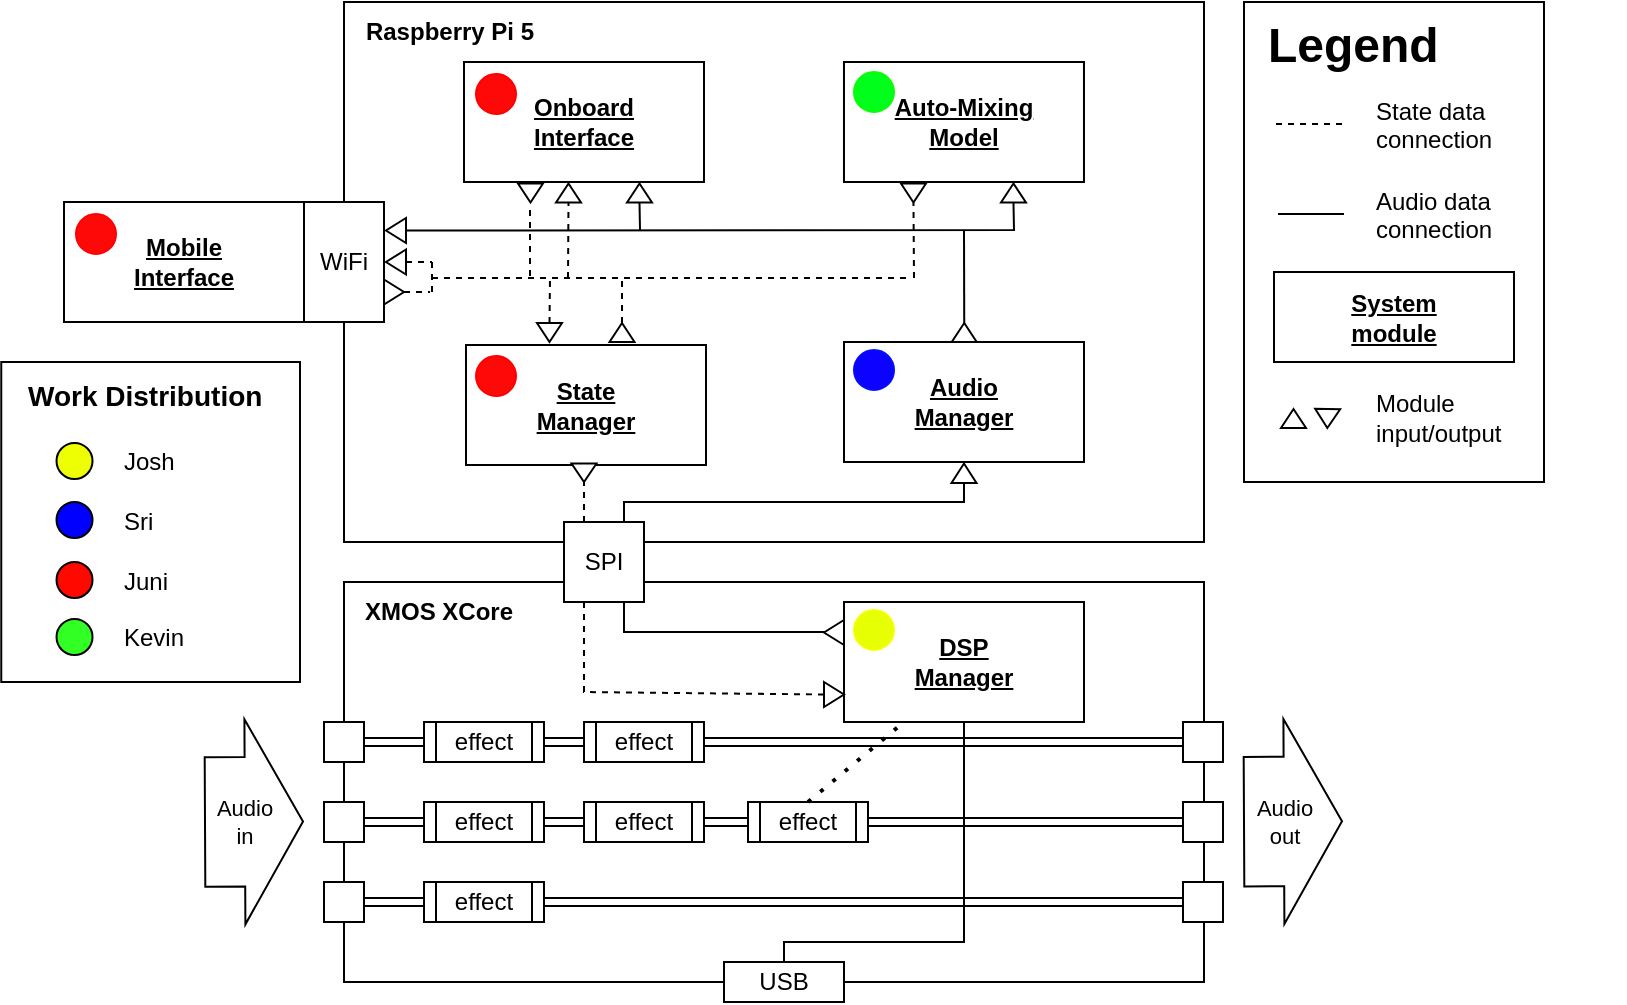 <mxfile version="24.8.2">
  <diagram name="Page-1" id="EfwDvr-h0QJoYLf9BSMS">
    <mxGraphModel dx="1257" dy="1747" grid="1" gridSize="10" guides="1" tooltips="1" connect="1" arrows="1" fold="1" page="1" pageScale="1" pageWidth="850" pageHeight="1100" math="0" shadow="0">
      <root>
        <mxCell id="0" />
        <mxCell id="1" parent="0" />
        <mxCell id="bO1hcC3LqvMLxOzVDt7A-1" value="" style="rounded=0;whiteSpace=wrap;html=1;" parent="1" vertex="1">
          <mxGeometry x="200" y="-30" width="430" height="270" as="geometry" />
        </mxCell>
        <mxCell id="bO1hcC3LqvMLxOzVDt7A-2" value="" style="rounded=0;whiteSpace=wrap;html=1;" parent="1" vertex="1">
          <mxGeometry x="200" y="260" width="430" height="200" as="geometry" />
        </mxCell>
        <mxCell id="bO1hcC3LqvMLxOzVDt7A-3" value="&lt;b&gt;&lt;u&gt;State&lt;/u&gt;&lt;/b&gt;&lt;div&gt;&lt;b&gt;&lt;u&gt;Manager&lt;/u&gt;&lt;/b&gt;&lt;/div&gt;" style="rounded=0;whiteSpace=wrap;html=1;" parent="1" vertex="1">
          <mxGeometry x="261" y="141.5" width="120" height="60" as="geometry" />
        </mxCell>
        <mxCell id="bO1hcC3LqvMLxOzVDt7A-4" value="effect" style="shape=process;whiteSpace=wrap;html=1;backgroundOutline=1;" parent="1" vertex="1">
          <mxGeometry x="240" y="330" width="60" height="20" as="geometry" />
        </mxCell>
        <mxCell id="bO1hcC3LqvMLxOzVDt7A-5" value="effect" style="shape=process;whiteSpace=wrap;html=1;backgroundOutline=1;" parent="1" vertex="1">
          <mxGeometry x="240" y="370" width="60" height="20" as="geometry" />
        </mxCell>
        <mxCell id="bO1hcC3LqvMLxOzVDt7A-6" value="effect" style="shape=process;whiteSpace=wrap;html=1;backgroundOutline=1;" parent="1" vertex="1">
          <mxGeometry x="240" y="410" width="60" height="20" as="geometry" />
        </mxCell>
        <mxCell id="bO1hcC3LqvMLxOzVDt7A-7" value="effect" style="shape=process;whiteSpace=wrap;html=1;backgroundOutline=1;" parent="1" vertex="1">
          <mxGeometry x="320" y="330" width="60" height="20" as="geometry" />
        </mxCell>
        <mxCell id="bO1hcC3LqvMLxOzVDt7A-8" value="effect" style="shape=process;whiteSpace=wrap;html=1;backgroundOutline=1;" parent="1" vertex="1">
          <mxGeometry x="402" y="370" width="60" height="20" as="geometry" />
        </mxCell>
        <mxCell id="bO1hcC3LqvMLxOzVDt7A-9" value="effect" style="shape=process;whiteSpace=wrap;html=1;backgroundOutline=1;" parent="1" vertex="1">
          <mxGeometry x="320" y="370" width="60" height="20" as="geometry" />
        </mxCell>
        <mxCell id="bO1hcC3LqvMLxOzVDt7A-10" value="" style="endArrow=none;html=1;rounded=0;entryX=0;entryY=0.5;entryDx=0;entryDy=0;shape=link;" parent="1" target="bO1hcC3LqvMLxOzVDt7A-4" edge="1">
          <mxGeometry width="50" height="50" relative="1" as="geometry">
            <mxPoint x="200" y="340" as="sourcePoint" />
            <mxPoint x="250" y="290" as="targetPoint" />
          </mxGeometry>
        </mxCell>
        <mxCell id="bO1hcC3LqvMLxOzVDt7A-11" value="" style="endArrow=none;html=1;rounded=0;entryX=0;entryY=0.5;entryDx=0;entryDy=0;shape=link;" parent="1" target="bO1hcC3LqvMLxOzVDt7A-7" edge="1">
          <mxGeometry width="50" height="50" relative="1" as="geometry">
            <mxPoint x="300" y="340" as="sourcePoint" />
            <mxPoint x="350" y="290" as="targetPoint" />
          </mxGeometry>
        </mxCell>
        <mxCell id="bO1hcC3LqvMLxOzVDt7A-13" value="" style="endArrow=none;html=1;rounded=0;entryX=0;entryY=0.5;entryDx=0;entryDy=0;shape=link;" parent="1" target="bO1hcC3LqvMLxOzVDt7A-5" edge="1">
          <mxGeometry width="50" height="50" relative="1" as="geometry">
            <mxPoint x="200" y="380" as="sourcePoint" />
            <mxPoint x="250" y="330" as="targetPoint" />
          </mxGeometry>
        </mxCell>
        <mxCell id="bO1hcC3LqvMLxOzVDt7A-14" value="" style="endArrow=none;html=1;rounded=0;entryX=0;entryY=0.5;entryDx=0;entryDy=0;shape=link;" parent="1" source="bO1hcC3LqvMLxOzVDt7A-22" target="bO1hcC3LqvMLxOzVDt7A-6" edge="1">
          <mxGeometry width="50" height="50" relative="1" as="geometry">
            <mxPoint x="200" y="420" as="sourcePoint" />
            <mxPoint x="250" y="370" as="targetPoint" />
          </mxGeometry>
        </mxCell>
        <mxCell id="bO1hcC3LqvMLxOzVDt7A-15" value="" style="endArrow=none;html=1;rounded=0;entryX=0;entryY=0.5;entryDx=0;entryDy=0;shape=link;" parent="1" target="bO1hcC3LqvMLxOzVDt7A-9" edge="1">
          <mxGeometry width="50" height="50" relative="1" as="geometry">
            <mxPoint x="300" y="380" as="sourcePoint" />
            <mxPoint x="350" y="330" as="targetPoint" />
          </mxGeometry>
        </mxCell>
        <mxCell id="bO1hcC3LqvMLxOzVDt7A-16" value="" style="endArrow=none;html=1;rounded=0;entryX=0;entryY=0.5;entryDx=0;entryDy=0;shape=link;" parent="1" target="bO1hcC3LqvMLxOzVDt7A-8" edge="1">
          <mxGeometry width="50" height="50" relative="1" as="geometry">
            <mxPoint x="380" y="380" as="sourcePoint" />
            <mxPoint x="430" y="330" as="targetPoint" />
          </mxGeometry>
        </mxCell>
        <mxCell id="bO1hcC3LqvMLxOzVDt7A-17" value="" style="endArrow=none;html=1;rounded=0;entryX=0;entryY=0.5;entryDx=0;entryDy=0;exitX=1;exitY=0.5;exitDx=0;exitDy=0;shape=link;" parent="1" source="bO1hcC3LqvMLxOzVDt7A-8" target="bO1hcC3LqvMLxOzVDt7A-28" edge="1">
          <mxGeometry width="50" height="50" relative="1" as="geometry">
            <mxPoint x="460" y="380" as="sourcePoint" />
            <mxPoint x="510" y="330" as="targetPoint" />
          </mxGeometry>
        </mxCell>
        <mxCell id="bO1hcC3LqvMLxOzVDt7A-18" value="" style="endArrow=none;html=1;rounded=0;entryX=0;entryY=0.5;entryDx=0;entryDy=0;exitX=1;exitY=0.5;exitDx=0;exitDy=0;shape=link;" parent="1" source="bO1hcC3LqvMLxOzVDt7A-6" target="bO1hcC3LqvMLxOzVDt7A-30" edge="1">
          <mxGeometry width="50" height="50" relative="1" as="geometry">
            <mxPoint x="530" y="430" as="sourcePoint" />
            <mxPoint x="580" y="380" as="targetPoint" />
          </mxGeometry>
        </mxCell>
        <mxCell id="bO1hcC3LqvMLxOzVDt7A-21" value="" style="rounded=0;whiteSpace=wrap;html=1;" parent="1" vertex="1">
          <mxGeometry x="190" y="330" width="20" height="20" as="geometry" />
        </mxCell>
        <mxCell id="bO1hcC3LqvMLxOzVDt7A-23" value="" style="rounded=0;whiteSpace=wrap;html=1;" parent="1" vertex="1">
          <mxGeometry x="190" y="370" width="20" height="20" as="geometry" />
        </mxCell>
        <mxCell id="bO1hcC3LqvMLxOzVDt7A-24" value="" style="endArrow=none;html=1;rounded=0;entryX=0;entryY=0.5;entryDx=0;entryDy=0;" parent="1" target="bO1hcC3LqvMLxOzVDt7A-22" edge="1">
          <mxGeometry width="50" height="50" relative="1" as="geometry">
            <mxPoint x="200" y="420" as="sourcePoint" />
            <mxPoint x="240" y="420" as="targetPoint" />
          </mxGeometry>
        </mxCell>
        <mxCell id="bO1hcC3LqvMLxOzVDt7A-22" value="" style="rounded=0;whiteSpace=wrap;html=1;" parent="1" vertex="1">
          <mxGeometry x="190" y="410" width="20" height="20" as="geometry" />
        </mxCell>
        <mxCell id="bO1hcC3LqvMLxOzVDt7A-25" value="" style="rounded=0;whiteSpace=wrap;html=1;" parent="1" vertex="1">
          <mxGeometry x="619.5" y="330" width="20" height="20" as="geometry" />
        </mxCell>
        <mxCell id="bO1hcC3LqvMLxOzVDt7A-28" value="" style="rounded=0;whiteSpace=wrap;html=1;" parent="1" vertex="1">
          <mxGeometry x="619.5" y="370" width="20" height="20" as="geometry" />
        </mxCell>
        <mxCell id="bO1hcC3LqvMLxOzVDt7A-30" value="" style="rounded=0;whiteSpace=wrap;html=1;" parent="1" vertex="1">
          <mxGeometry x="619.5" y="410" width="20" height="20" as="geometry" />
        </mxCell>
        <mxCell id="bO1hcC3LqvMLxOzVDt7A-31" value="" style="endArrow=none;html=1;rounded=0;entryX=0;entryY=0.5;entryDx=0;entryDy=0;exitX=1;exitY=0.5;exitDx=0;exitDy=0;shape=link;" parent="1" source="bO1hcC3LqvMLxOzVDt7A-7" target="bO1hcC3LqvMLxOzVDt7A-25" edge="1">
          <mxGeometry width="50" height="50" relative="1" as="geometry">
            <mxPoint x="425" y="339.7" as="sourcePoint" />
            <mxPoint x="603" y="339.7" as="targetPoint" />
          </mxGeometry>
        </mxCell>
        <mxCell id="bO1hcC3LqvMLxOzVDt7A-32" value="" style="shape=flexArrow;endArrow=classic;html=1;rounded=0;endWidth=36.78;endSize=9.348;width=64.762;" parent="1" edge="1">
          <mxGeometry width="50" height="50" relative="1" as="geometry">
            <mxPoint x="130" y="380" as="sourcePoint" />
            <mxPoint x="180" y="379.76" as="targetPoint" />
          </mxGeometry>
        </mxCell>
        <mxCell id="bO1hcC3LqvMLxOzVDt7A-35" value="Audio&lt;br&gt;in" style="edgeLabel;html=1;align=center;verticalAlign=middle;resizable=0;points=[];" parent="bO1hcC3LqvMLxOzVDt7A-32" vertex="1" connectable="0">
          <mxGeometry x="0.024" y="7" relative="1" as="geometry">
            <mxPoint x="-6" y="7" as="offset" />
          </mxGeometry>
        </mxCell>
        <mxCell id="bO1hcC3LqvMLxOzVDt7A-33" value="" style="shape=flexArrow;endArrow=classic;html=1;rounded=0;endWidth=36.78;endSize=9.348;width=64.762;" parent="1" edge="1">
          <mxGeometry width="50" height="50" relative="1" as="geometry">
            <mxPoint x="649.5" y="379.84" as="sourcePoint" />
            <mxPoint x="699.5" y="379.6" as="targetPoint" />
          </mxGeometry>
        </mxCell>
        <mxCell id="bO1hcC3LqvMLxOzVDt7A-36" value="Audio&lt;div&gt;out&lt;/div&gt;" style="edgeLabel;html=1;align=center;verticalAlign=middle;resizable=0;points=[];" parent="bO1hcC3LqvMLxOzVDt7A-33" vertex="1" connectable="0">
          <mxGeometry x="-0.489" y="12" relative="1" as="geometry">
            <mxPoint x="7" y="12" as="offset" />
          </mxGeometry>
        </mxCell>
        <mxCell id="bO1hcC3LqvMLxOzVDt7A-34" value="USB" style="rounded=0;whiteSpace=wrap;html=1;" parent="1" vertex="1">
          <mxGeometry x="390" y="450" width="60" height="20" as="geometry" />
        </mxCell>
        <mxCell id="bO1hcC3LqvMLxOzVDt7A-39" value="&lt;b&gt;&lt;u&gt;Audio&lt;/u&gt;&lt;/b&gt;&lt;div&gt;&lt;b&gt;&lt;u&gt;Manager&lt;/u&gt;&lt;/b&gt;&lt;/div&gt;" style="rounded=0;whiteSpace=wrap;html=1;" parent="1" vertex="1">
          <mxGeometry x="450" y="140" width="120" height="60" as="geometry" />
        </mxCell>
        <mxCell id="bO1hcC3LqvMLxOzVDt7A-40" value="WiFi" style="rounded=0;whiteSpace=wrap;html=1;" parent="1" vertex="1">
          <mxGeometry x="180" y="70" width="40" height="60" as="geometry" />
        </mxCell>
        <mxCell id="bO1hcC3LqvMLxOzVDt7A-41" value="&lt;b&gt;&lt;u&gt;Mobile&lt;br&gt;Interface&lt;/u&gt;&lt;/b&gt;" style="rounded=0;whiteSpace=wrap;html=1;" parent="1" vertex="1">
          <mxGeometry x="60" y="70" width="120" height="60" as="geometry" />
        </mxCell>
        <mxCell id="bO1hcC3LqvMLxOzVDt7A-42" value="&lt;b&gt;&lt;u&gt;Onboard&lt;br&gt;Interface&lt;/u&gt;&lt;/b&gt;" style="rounded=0;whiteSpace=wrap;html=1;" parent="1" vertex="1">
          <mxGeometry x="260" width="120" height="60" as="geometry" />
        </mxCell>
        <mxCell id="bO1hcC3LqvMLxOzVDt7A-44" value="&lt;b&gt;&lt;u&gt;DSP&lt;br&gt;Manager&lt;/u&gt;&lt;/b&gt;" style="rounded=0;whiteSpace=wrap;html=1;" parent="1" vertex="1">
          <mxGeometry x="450" y="270" width="120" height="60" as="geometry" />
        </mxCell>
        <mxCell id="bO1hcC3LqvMLxOzVDt7A-46" value="" style="endArrow=none;dashed=1;html=1;dashPattern=1 3;strokeWidth=2;rounded=0;entryX=0.25;entryY=1;entryDx=0;entryDy=0;exitX=0.5;exitY=0;exitDx=0;exitDy=0;" parent="1" source="bO1hcC3LqvMLxOzVDt7A-8" target="bO1hcC3LqvMLxOzVDt7A-44" edge="1">
          <mxGeometry width="50" height="50" relative="1" as="geometry">
            <mxPoint x="430" y="370" as="sourcePoint" />
            <mxPoint x="480" y="320" as="targetPoint" />
          </mxGeometry>
        </mxCell>
        <mxCell id="bO1hcC3LqvMLxOzVDt7A-49" value="SPI" style="rounded=0;whiteSpace=wrap;html=1;" parent="1" vertex="1">
          <mxGeometry x="310" y="230" width="40" height="40" as="geometry" />
        </mxCell>
        <mxCell id="bO1hcC3LqvMLxOzVDt7A-52" value="" style="endArrow=none;html=1;rounded=0;exitX=0.5;exitY=0;exitDx=0;exitDy=0;" parent="1" source="bO1hcC3LqvMLxOzVDt7A-34" edge="1">
          <mxGeometry width="50" height="50" relative="1" as="geometry">
            <mxPoint x="460" y="380" as="sourcePoint" />
            <mxPoint x="510" y="330" as="targetPoint" />
            <Array as="points">
              <mxPoint x="420" y="440" />
              <mxPoint x="510" y="440" />
            </Array>
          </mxGeometry>
        </mxCell>
        <mxCell id="bO1hcC3LqvMLxOzVDt7A-55" value="" style="endArrow=none;dashed=1;html=1;rounded=0;exitX=0.25;exitY=0;exitDx=0;exitDy=0;entryX=1;entryY=0.5;entryDx=0;entryDy=0;" parent="1" source="bO1hcC3LqvMLxOzVDt7A-49" target="bO1hcC3LqvMLxOzVDt7A-63" edge="1">
          <mxGeometry width="50" height="50" relative="1" as="geometry">
            <mxPoint x="270" y="270" as="sourcePoint" />
            <mxPoint x="320" y="220" as="targetPoint" />
          </mxGeometry>
        </mxCell>
        <mxCell id="bO1hcC3LqvMLxOzVDt7A-56" value="" style="endArrow=none;dashed=1;html=1;rounded=0;exitX=0;exitY=0.5;exitDx=0;exitDy=0;" parent="1" source="bO1hcC3LqvMLxOzVDt7A-61" edge="1">
          <mxGeometry width="50" height="50" relative="1" as="geometry">
            <mxPoint x="270" y="320" as="sourcePoint" />
            <mxPoint x="320" y="270" as="targetPoint" />
            <Array as="points">
              <mxPoint x="320" y="315" />
            </Array>
          </mxGeometry>
        </mxCell>
        <mxCell id="bO1hcC3LqvMLxOzVDt7A-57" value="" style="endArrow=none;html=1;rounded=0;exitX=0;exitY=0.25;exitDx=0;exitDy=0;" parent="1" source="bO1hcC3LqvMLxOzVDt7A-44" edge="1">
          <mxGeometry width="50" height="50" relative="1" as="geometry">
            <mxPoint x="290" y="320" as="sourcePoint" />
            <mxPoint x="340" y="270" as="targetPoint" />
            <Array as="points">
              <mxPoint x="340" y="285" />
            </Array>
          </mxGeometry>
        </mxCell>
        <mxCell id="bO1hcC3LqvMLxOzVDt7A-61" value="" style="triangle;whiteSpace=wrap;html=1;rotation=0;" parent="1" vertex="1">
          <mxGeometry x="440" y="310" width="10" height="12.5" as="geometry" />
        </mxCell>
        <mxCell id="bO1hcC3LqvMLxOzVDt7A-63" value="" style="triangle;whiteSpace=wrap;html=1;rotation=90;" parent="1" vertex="1">
          <mxGeometry x="315.38" y="199.12" width="9.25" height="12.5" as="geometry" />
        </mxCell>
        <mxCell id="bO1hcC3LqvMLxOzVDt7A-64" value="" style="triangle;whiteSpace=wrap;html=1;rotation=-90;" parent="1" vertex="1">
          <mxGeometry x="505.12" y="199.37" width="9.75" height="12.5" as="geometry" />
        </mxCell>
        <mxCell id="bO1hcC3LqvMLxOzVDt7A-65" value="" style="endArrow=none;html=1;rounded=0;entryX=0;entryY=0.5;entryDx=0;entryDy=0;exitX=0.75;exitY=0;exitDx=0;exitDy=0;" parent="1" source="bO1hcC3LqvMLxOzVDt7A-49" target="bO1hcC3LqvMLxOzVDt7A-64" edge="1">
          <mxGeometry width="50" height="50" relative="1" as="geometry">
            <mxPoint x="390" y="230" as="sourcePoint" />
            <mxPoint x="440" y="180" as="targetPoint" />
            <Array as="points">
              <mxPoint x="340" y="220" />
              <mxPoint x="510" y="220" />
            </Array>
          </mxGeometry>
        </mxCell>
        <mxCell id="bO1hcC3LqvMLxOzVDt7A-67" value="" style="triangle;whiteSpace=wrap;html=1;rotation=-90;" parent="1" vertex="1">
          <mxGeometry x="307.5" y="59.25" width="9.5" height="12.5" as="geometry" />
        </mxCell>
        <mxCell id="bO1hcC3LqvMLxOzVDt7A-71" value="" style="triangle;whiteSpace=wrap;html=1;rotation=90;" parent="1" vertex="1">
          <mxGeometry x="288.5" y="59.25" width="9.5" height="12.5" as="geometry" />
        </mxCell>
        <mxCell id="bO1hcC3LqvMLxOzVDt7A-72" value="" style="triangle;whiteSpace=wrap;html=1;rotation=-90;" parent="1" vertex="1">
          <mxGeometry x="343" y="59.25" width="9.5" height="12.5" as="geometry" />
        </mxCell>
        <mxCell id="bO1hcC3LqvMLxOzVDt7A-73" value="&lt;b&gt;&lt;u&gt;Auto-Mixing&lt;/u&gt;&lt;/b&gt;&lt;div&gt;&lt;b&gt;&lt;u&gt;Model&lt;/u&gt;&lt;/b&gt;&lt;/div&gt;" style="rounded=0;whiteSpace=wrap;html=1;" parent="1" vertex="1">
          <mxGeometry x="449.99" width="120" height="60" as="geometry" />
        </mxCell>
        <mxCell id="bO1hcC3LqvMLxOzVDt7A-74" value="" style="triangle;whiteSpace=wrap;html=1;rotation=-90;" parent="1" vertex="1">
          <mxGeometry x="529.99" y="59.25" width="9.5" height="12.5" as="geometry" />
        </mxCell>
        <mxCell id="bO1hcC3LqvMLxOzVDt7A-75" value="" style="triangle;whiteSpace=wrap;html=1;rotation=90;" parent="1" vertex="1">
          <mxGeometry x="479.99" y="59.25" width="9.5" height="12.5" as="geometry" />
        </mxCell>
        <mxCell id="bO1hcC3LqvMLxOzVDt7A-77" value="" style="triangle;whiteSpace=wrap;html=1;rotation=-180;" parent="1" vertex="1">
          <mxGeometry x="440" y="279" width="10" height="12.5" as="geometry" />
        </mxCell>
        <mxCell id="bO1hcC3LqvMLxOzVDt7A-81" value="" style="triangle;whiteSpace=wrap;html=1;rotation=0;" parent="1" vertex="1">
          <mxGeometry x="220" y="108.75" width="10" height="12.5" as="geometry" />
        </mxCell>
        <mxCell id="bO1hcC3LqvMLxOzVDt7A-82" value="" style="triangle;whiteSpace=wrap;html=1;rotation=-180;" parent="1" vertex="1">
          <mxGeometry x="221" y="78" width="10" height="12.5" as="geometry" />
        </mxCell>
        <mxCell id="bO1hcC3LqvMLxOzVDt7A-83" value="" style="triangle;whiteSpace=wrap;html=1;rotation=-180;" parent="1" vertex="1">
          <mxGeometry x="221" y="93.75" width="10" height="12.5" as="geometry" />
        </mxCell>
        <mxCell id="bO1hcC3LqvMLxOzVDt7A-84" value="" style="endArrow=none;dashed=1;html=1;rounded=0;" parent="1" edge="1">
          <mxGeometry width="50" height="50" relative="1" as="geometry">
            <mxPoint x="244" y="108" as="sourcePoint" />
            <mxPoint x="483" y="108" as="targetPoint" />
          </mxGeometry>
        </mxCell>
        <mxCell id="bO1hcC3LqvMLxOzVDt7A-85" value="" style="triangle;whiteSpace=wrap;html=1;rotation=-90;" parent="1" vertex="1">
          <mxGeometry x="334.25" y="129" width="9.5" height="12.5" as="geometry" />
        </mxCell>
        <mxCell id="bO1hcC3LqvMLxOzVDt7A-86" value="" style="triangle;whiteSpace=wrap;html=1;rotation=90;" parent="1" vertex="1">
          <mxGeometry x="298" y="129" width="9.5" height="12.5" as="geometry" />
        </mxCell>
        <mxCell id="bO1hcC3LqvMLxOzVDt7A-87" value="" style="triangle;whiteSpace=wrap;html=1;rotation=-90;" parent="1" vertex="1">
          <mxGeometry x="505.37" y="129" width="9.5" height="12.5" as="geometry" />
        </mxCell>
        <mxCell id="bO1hcC3LqvMLxOzVDt7A-88" value="" style="endArrow=none;html=1;rounded=0;exitX=0;exitY=0.5;exitDx=0;exitDy=0;entryX=0;entryY=0.5;entryDx=0;entryDy=0;" parent="1" source="bO1hcC3LqvMLxOzVDt7A-82" target="bO1hcC3LqvMLxOzVDt7A-74" edge="1">
          <mxGeometry width="50" height="50" relative="1" as="geometry">
            <mxPoint x="240" y="90" as="sourcePoint" />
            <mxPoint x="290" y="40" as="targetPoint" />
            <Array as="points">
              <mxPoint x="535" y="84" />
            </Array>
          </mxGeometry>
        </mxCell>
        <mxCell id="bO1hcC3LqvMLxOzVDt7A-90" value="" style="endArrow=none;html=1;rounded=0;exitX=1;exitY=0.5;exitDx=0;exitDy=0;" parent="1" source="bO1hcC3LqvMLxOzVDt7A-87" edge="1">
          <mxGeometry width="50" height="50" relative="1" as="geometry">
            <mxPoint x="550" y="120" as="sourcePoint" />
            <mxPoint x="510" y="84" as="targetPoint" />
          </mxGeometry>
        </mxCell>
        <mxCell id="bO1hcC3LqvMLxOzVDt7A-91" value="" style="endArrow=none;html=1;rounded=0;entryX=0;entryY=0.5;entryDx=0;entryDy=0;" parent="1" target="bO1hcC3LqvMLxOzVDt7A-72" edge="1">
          <mxGeometry width="50" height="50" relative="1" as="geometry">
            <mxPoint x="348" y="84" as="sourcePoint" />
            <mxPoint x="350" y="70" as="targetPoint" />
          </mxGeometry>
        </mxCell>
        <mxCell id="bO1hcC3LqvMLxOzVDt7A-92" value="" style="endArrow=none;dashed=1;html=1;rounded=0;entryX=1;entryY=0.5;entryDx=0;entryDy=0;" parent="1" target="bO1hcC3LqvMLxOzVDt7A-75" edge="1">
          <mxGeometry width="50" height="50" relative="1" as="geometry">
            <mxPoint x="485" y="108" as="sourcePoint" />
            <mxPoint x="490" y="70" as="targetPoint" />
          </mxGeometry>
        </mxCell>
        <mxCell id="bO1hcC3LqvMLxOzVDt7A-94" value="" style="endArrow=none;dashed=1;html=1;rounded=0;exitX=0;exitY=0.5;exitDx=0;exitDy=0;" parent="1" source="bO1hcC3LqvMLxOzVDt7A-86" edge="1">
          <mxGeometry width="50" height="50" relative="1" as="geometry">
            <mxPoint x="260" y="160" as="sourcePoint" />
            <mxPoint x="303" y="108" as="targetPoint" />
          </mxGeometry>
        </mxCell>
        <mxCell id="bO1hcC3LqvMLxOzVDt7A-95" value="" style="endArrow=none;dashed=1;html=1;rounded=0;exitX=1;exitY=0.5;exitDx=0;exitDy=0;" parent="1" source="bO1hcC3LqvMLxOzVDt7A-85" edge="1">
          <mxGeometry width="50" height="50" relative="1" as="geometry">
            <mxPoint x="360" y="130" as="sourcePoint" />
            <mxPoint x="339" y="109" as="targetPoint" />
          </mxGeometry>
        </mxCell>
        <mxCell id="bO1hcC3LqvMLxOzVDt7A-96" value="" style="endArrow=none;dashed=1;html=1;rounded=0;exitX=0;exitY=0.5;exitDx=0;exitDy=0;" parent="1" source="bO1hcC3LqvMLxOzVDt7A-83" edge="1">
          <mxGeometry width="50" height="50" relative="1" as="geometry">
            <mxPoint x="250" y="130" as="sourcePoint" />
            <mxPoint x="244" y="100" as="targetPoint" />
          </mxGeometry>
        </mxCell>
        <mxCell id="bO1hcC3LqvMLxOzVDt7A-97" value="" style="endArrow=none;dashed=1;html=1;rounded=0;exitX=1;exitY=0.5;exitDx=0;exitDy=0;" parent="1" source="bO1hcC3LqvMLxOzVDt7A-81" edge="1">
          <mxGeometry width="50" height="50" relative="1" as="geometry">
            <mxPoint x="250" y="150" as="sourcePoint" />
            <mxPoint x="243" y="115" as="targetPoint" />
          </mxGeometry>
        </mxCell>
        <mxCell id="bO1hcC3LqvMLxOzVDt7A-98" value="" style="endArrow=none;dashed=1;html=1;rounded=0;" parent="1" edge="1">
          <mxGeometry width="50" height="50" relative="1" as="geometry">
            <mxPoint x="244" y="100" as="sourcePoint" />
            <mxPoint x="244" y="115" as="targetPoint" />
          </mxGeometry>
        </mxCell>
        <mxCell id="bO1hcC3LqvMLxOzVDt7A-99" value="" style="endArrow=none;dashed=1;html=1;rounded=0;" parent="1" edge="1">
          <mxGeometry width="50" height="50" relative="1" as="geometry">
            <mxPoint x="293" y="107" as="sourcePoint" />
            <mxPoint x="293" y="71" as="targetPoint" />
          </mxGeometry>
        </mxCell>
        <mxCell id="bO1hcC3LqvMLxOzVDt7A-100" value="" style="endArrow=none;dashed=1;html=1;rounded=0;entryX=0;entryY=0.5;entryDx=0;entryDy=0;" parent="1" target="bO1hcC3LqvMLxOzVDt7A-67" edge="1">
          <mxGeometry width="50" height="50" relative="1" as="geometry">
            <mxPoint x="312" y="108" as="sourcePoint" />
            <mxPoint x="350" y="90" as="targetPoint" />
          </mxGeometry>
        </mxCell>
        <mxCell id="bO1hcC3LqvMLxOzVDt7A-101" value="" style="rounded=0;whiteSpace=wrap;html=1;" parent="1" vertex="1">
          <mxGeometry x="650" y="-30" width="150" height="240" as="geometry" />
        </mxCell>
        <mxCell id="bO1hcC3LqvMLxOzVDt7A-104" value="&lt;b&gt;Raspberry Pi 5&lt;/b&gt;" style="text;html=1;align=center;verticalAlign=middle;whiteSpace=wrap;rounded=0;" parent="1" vertex="1">
          <mxGeometry x="180.63" y="-30" width="144" height="30" as="geometry" />
        </mxCell>
        <mxCell id="bO1hcC3LqvMLxOzVDt7A-105" value="&lt;b&gt;XMOS XCore&lt;/b&gt;" style="text;html=1;align=center;verticalAlign=middle;whiteSpace=wrap;rounded=0;" parent="1" vertex="1">
          <mxGeometry x="178" y="260" width="139" height="30" as="geometry" />
        </mxCell>
        <mxCell id="bO1hcC3LqvMLxOzVDt7A-106" value="&lt;h1 style=&quot;margin-top: 0px;&quot;&gt;Legend&lt;/h1&gt;" style="text;html=1;whiteSpace=wrap;overflow=hidden;rounded=0;" parent="1" vertex="1">
          <mxGeometry x="660" y="-29.5" width="180" height="120" as="geometry" />
        </mxCell>
        <mxCell id="bO1hcC3LqvMLxOzVDt7A-107" value="" style="endArrow=none;dashed=1;html=1;rounded=0;" parent="1" edge="1">
          <mxGeometry width="50" height="50" relative="1" as="geometry">
            <mxPoint x="666" y="31" as="sourcePoint" />
            <mxPoint x="701" y="31" as="targetPoint" />
          </mxGeometry>
        </mxCell>
        <mxCell id="bO1hcC3LqvMLxOzVDt7A-108" value="State data&lt;br&gt;connection" style="text;strokeColor=none;fillColor=none;align=left;verticalAlign=middle;spacingLeft=4;spacingRight=4;overflow=hidden;points=[[0,0.5],[1,0.5]];portConstraint=eastwest;rotatable=0;whiteSpace=wrap;html=1;" parent="1" vertex="1">
          <mxGeometry x="710" y="15" width="80" height="30" as="geometry" />
        </mxCell>
        <mxCell id="bO1hcC3LqvMLxOzVDt7A-109" value="" style="endArrow=none;html=1;rounded=0;" parent="1" edge="1">
          <mxGeometry width="50" height="50" relative="1" as="geometry">
            <mxPoint x="667" y="76" as="sourcePoint" />
            <mxPoint x="700" y="76" as="targetPoint" />
          </mxGeometry>
        </mxCell>
        <mxCell id="bO1hcC3LqvMLxOzVDt7A-110" value="Audio data&lt;br&gt;connection" style="text;strokeColor=none;fillColor=none;align=left;verticalAlign=middle;spacingLeft=4;spacingRight=4;overflow=hidden;points=[[0,0.5],[1,0.5]];portConstraint=eastwest;rotatable=0;whiteSpace=wrap;html=1;" parent="1" vertex="1">
          <mxGeometry x="710" y="60" width="80" height="30" as="geometry" />
        </mxCell>
        <mxCell id="bO1hcC3LqvMLxOzVDt7A-113" value="&lt;b&gt;&lt;u&gt;System&lt;/u&gt;&lt;/b&gt;&lt;div&gt;&lt;b&gt;&lt;u&gt;module&lt;/u&gt;&lt;/b&gt;&lt;/div&gt;" style="rounded=0;whiteSpace=wrap;html=1;" parent="1" vertex="1">
          <mxGeometry x="665" y="105" width="120" height="45" as="geometry" />
        </mxCell>
        <mxCell id="bO1hcC3LqvMLxOzVDt7A-115" value="" style="triangle;whiteSpace=wrap;html=1;rotation=-90;" parent="1" vertex="1">
          <mxGeometry x="670" y="172" width="9.5" height="12.5" as="geometry" />
        </mxCell>
        <mxCell id="bO1hcC3LqvMLxOzVDt7A-116" value="" style="triangle;whiteSpace=wrap;html=1;rotation=91;" parent="1" vertex="1">
          <mxGeometry x="687" y="172" width="9.5" height="12.5" as="geometry" />
        </mxCell>
        <mxCell id="bO1hcC3LqvMLxOzVDt7A-118" value="Module input/output" style="text;strokeColor=none;fillColor=none;align=left;verticalAlign=middle;spacingLeft=4;spacingRight=4;overflow=hidden;points=[[0,0.5],[1,0.5]];portConstraint=eastwest;rotatable=0;whiteSpace=wrap;html=1;" parent="1" vertex="1">
          <mxGeometry x="710" y="156.5" width="80" height="43.5" as="geometry" />
        </mxCell>
        <mxCell id="bO1hcC3LqvMLxOzVDt7A-119" value="" style="ellipse;whiteSpace=wrap;html=1;aspect=fixed;strokeColor=#FF0000;fillColor=#FF0808;" parent="1" vertex="1">
          <mxGeometry x="66" y="76" width="20" height="20" as="geometry" />
        </mxCell>
        <mxCell id="bO1hcC3LqvMLxOzVDt7A-120" value="" style="ellipse;whiteSpace=wrap;html=1;aspect=fixed;strokeColor=#FF0000;fillColor=#FF0808;" parent="1" vertex="1">
          <mxGeometry x="266" y="6" width="20" height="20" as="geometry" />
        </mxCell>
        <mxCell id="bO1hcC3LqvMLxOzVDt7A-122" value="" style="ellipse;whiteSpace=wrap;html=1;aspect=fixed;strokeColor=#FF0000;fillColor=#FF0808;" parent="1" vertex="1">
          <mxGeometry x="266" y="147" width="20" height="20" as="geometry" />
        </mxCell>
        <mxCell id="bO1hcC3LqvMLxOzVDt7A-123" value="" style="ellipse;whiteSpace=wrap;html=1;aspect=fixed;strokeColor=#050DFF;fillColor=#0B03FF;" parent="1" vertex="1">
          <mxGeometry x="455" y="144" width="20" height="20" as="geometry" />
        </mxCell>
        <mxCell id="bO1hcC3LqvMLxOzVDt7A-124" value="" style="ellipse;whiteSpace=wrap;html=1;aspect=fixed;strokeColor=#09FF00;fillColor=#00FF1A;" parent="1" vertex="1">
          <mxGeometry x="455" y="5" width="20" height="20" as="geometry" />
        </mxCell>
        <mxCell id="bO1hcC3LqvMLxOzVDt7A-125" value="" style="ellipse;whiteSpace=wrap;html=1;aspect=fixed;strokeColor=#F7FF00;fillColor=#E6FF03;" parent="1" vertex="1">
          <mxGeometry x="455" y="274" width="20" height="20" as="geometry" />
        </mxCell>
        <mxCell id="2rKTPZ6Cr9pdh6A0BGRH-1" value="" style="rounded=0;whiteSpace=wrap;html=1;" vertex="1" parent="1">
          <mxGeometry x="28.63" y="150" width="149.37" height="160" as="geometry" />
        </mxCell>
        <mxCell id="2rKTPZ6Cr9pdh6A0BGRH-2" value="&lt;h1 style=&quot;margin-top: 0px;&quot;&gt;&lt;font style=&quot;font-size: 14px;&quot;&gt;Work Distribution&lt;br&gt;&lt;/font&gt;&lt;br&gt;&lt;/h1&gt;" style="text;html=1;whiteSpace=wrap;overflow=hidden;rounded=0;" vertex="1" parent="1">
          <mxGeometry x="40.0" y="143.25" width="150" height="70" as="geometry" />
        </mxCell>
        <mxCell id="2rKTPZ6Cr9pdh6A0BGRH-3" value="" style="ellipse;whiteSpace=wrap;html=1;aspect=fixed;fillColor=#EEFF03;" vertex="1" parent="1">
          <mxGeometry x="56.26" y="190.5" width="18" height="18" as="geometry" />
        </mxCell>
        <mxCell id="2rKTPZ6Cr9pdh6A0BGRH-4" value="" style="ellipse;whiteSpace=wrap;html=1;aspect=fixed;fillColor=#0000FF;" vertex="1" parent="1">
          <mxGeometry x="56.26" y="220" width="18" height="18" as="geometry" />
        </mxCell>
        <mxCell id="2rKTPZ6Cr9pdh6A0BGRH-5" value="" style="ellipse;whiteSpace=wrap;html=1;aspect=fixed;fillColor=#FF0800;" vertex="1" parent="1">
          <mxGeometry x="56.26" y="250" width="18" height="18" as="geometry" />
        </mxCell>
        <mxCell id="2rKTPZ6Cr9pdh6A0BGRH-6" value="Josh" style="text;strokeColor=none;fillColor=none;align=left;verticalAlign=middle;spacingLeft=4;spacingRight=4;overflow=hidden;points=[[0,0.5],[1,0.5]];portConstraint=eastwest;rotatable=0;whiteSpace=wrap;html=1;" vertex="1" parent="1">
          <mxGeometry x="84.26" y="184.5" width="80" height="30" as="geometry" />
        </mxCell>
        <mxCell id="2rKTPZ6Cr9pdh6A0BGRH-7" value="Sri" style="text;strokeColor=none;fillColor=none;align=left;verticalAlign=middle;spacingLeft=4;spacingRight=4;overflow=hidden;points=[[0,0.5],[1,0.5]];portConstraint=eastwest;rotatable=0;whiteSpace=wrap;html=1;" vertex="1" parent="1">
          <mxGeometry x="84.26" y="214.5" width="80" height="30" as="geometry" />
        </mxCell>
        <mxCell id="2rKTPZ6Cr9pdh6A0BGRH-8" value="Juni" style="text;strokeColor=none;fillColor=none;align=left;verticalAlign=middle;spacingLeft=4;spacingRight=4;overflow=hidden;points=[[0,0.5],[1,0.5]];portConstraint=eastwest;rotatable=0;whiteSpace=wrap;html=1;" vertex="1" parent="1">
          <mxGeometry x="84.26" y="244.5" width="80" height="30" as="geometry" />
        </mxCell>
        <mxCell id="2rKTPZ6Cr9pdh6A0BGRH-9" value="" style="ellipse;whiteSpace=wrap;html=1;aspect=fixed;fillColor=#32FF24;" vertex="1" parent="1">
          <mxGeometry x="56.26" y="278.5" width="18" height="18" as="geometry" />
        </mxCell>
        <mxCell id="2rKTPZ6Cr9pdh6A0BGRH-10" value="Kevin" style="text;strokeColor=none;fillColor=none;align=left;verticalAlign=middle;spacingLeft=4;spacingRight=4;overflow=hidden;points=[[0,0.5],[1,0.5]];portConstraint=eastwest;rotatable=0;whiteSpace=wrap;html=1;" vertex="1" parent="1">
          <mxGeometry x="84.26" y="272.5" width="80" height="30" as="geometry" />
        </mxCell>
      </root>
    </mxGraphModel>
  </diagram>
</mxfile>

